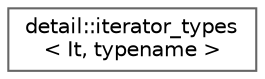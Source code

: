 digraph "Graphical Class Hierarchy"
{
 // LATEX_PDF_SIZE
  bgcolor="transparent";
  edge [fontname=Helvetica,fontsize=10,labelfontname=Helvetica,labelfontsize=10];
  node [fontname=Helvetica,fontsize=10,shape=box,height=0.2,width=0.4];
  rankdir="LR";
  Node0 [id="Node000000",label="detail::iterator_types\l\< It, typename \>",height=0.2,width=0.4,color="grey40", fillcolor="white", style="filled",URL="$structdetail_1_1iterator__types.html",tooltip=" "];
}
